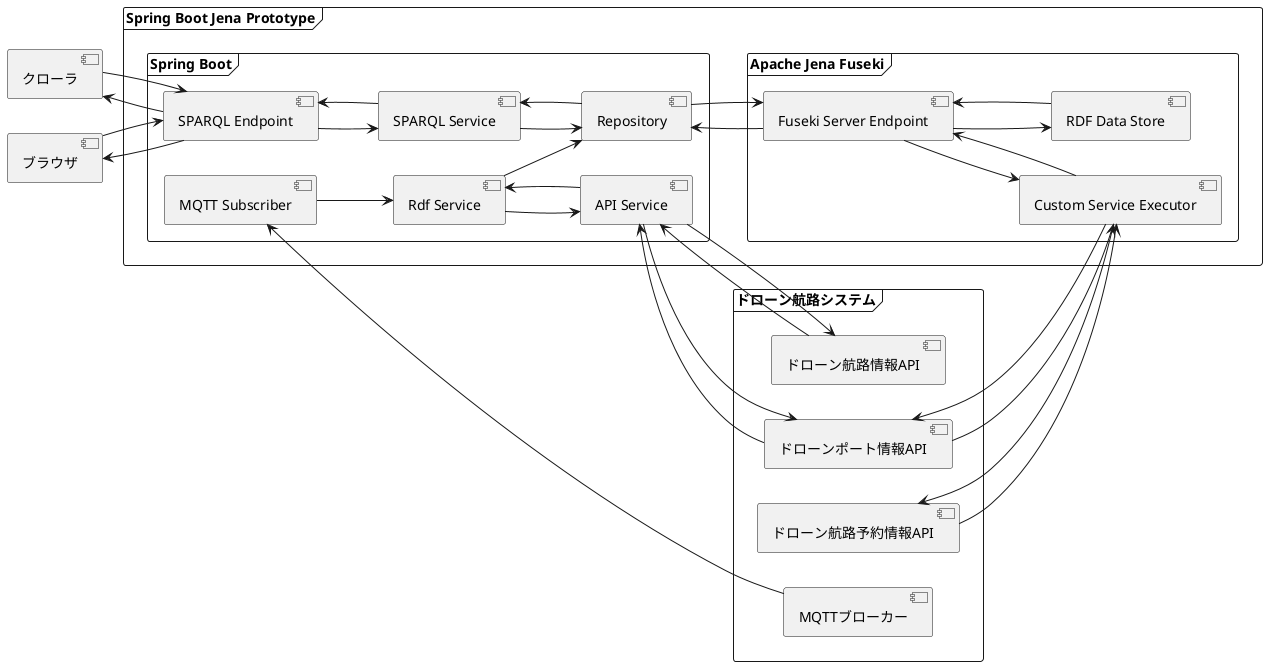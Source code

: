 @startuml
skinparam componentStyle uml2

left to right direction

component "クローラ" as Crawler
component "ブラウザ" as Browser

frame "Spring Boot Jena Prototype" {

  frame "Spring Boot" {
    component "SPARQL Endpoint" as SparqlEndpoint
    component "SPARQL Service" as SparqlService
    component "Rdf Service" as RdfService
    component "MQTT Subscriber" as MqttSubscriber
    component "API Service" as ApiService
    component "Repository" as Repository
  }

  frame "Apache Jena Fuseki" {
    component "Fuseki Server Endpoint" as FusekiServerEndpoint
    component "Custom Service Executor" as CustomServiceExecutor
    component "RDF Data Store" as RdfDataStore
  }
}

frame "ドローン航路システム" {
  together {
    component "MQTTブローカー" as MqttBroker
    component "ドローン航路情報API" as DroneAirwayAPI
    component "ドローン航路予約情報API" as DroneAirwayReservationAPI
    component "ドローンポート情報API" as DronePortAPI
  }
}

Crawler --> SparqlEndpoint
SparqlEndpoint --> Crawler
Browser --> SparqlEndpoint
SparqlEndpoint --> Browser

SparqlEndpoint --> SparqlService
SparqlService --> SparqlEndpoint

SparqlService --> Repository
Repository --> SparqlService


Repository --> FusekiServerEndpoint
FusekiServerEndpoint --> Repository


FusekiServerEndpoint --> RdfDataStore
RdfDataStore --> FusekiServerEndpoint

FusekiServerEndpoint --> CustomServiceExecutor
CustomServiceExecutor --> FusekiServerEndpoint


MqttBroker --> MqttSubscriber
MqttSubscriber --> RdfService

RdfService --> ApiService
ApiService --> DroneAirwayAPI
DroneAirwayAPI --> ApiService
ApiService --> DronePortAPI
DronePortAPI --> ApiService

ApiService --> RdfService
RdfService --> Repository

CustomServiceExecutor --> DronePortAPI
DronePortAPI --> CustomServiceExecutor

CustomServiceExecutor --> DroneAirwayReservationAPI
DroneAirwayReservationAPI --> CustomServiceExecutor

@enduml